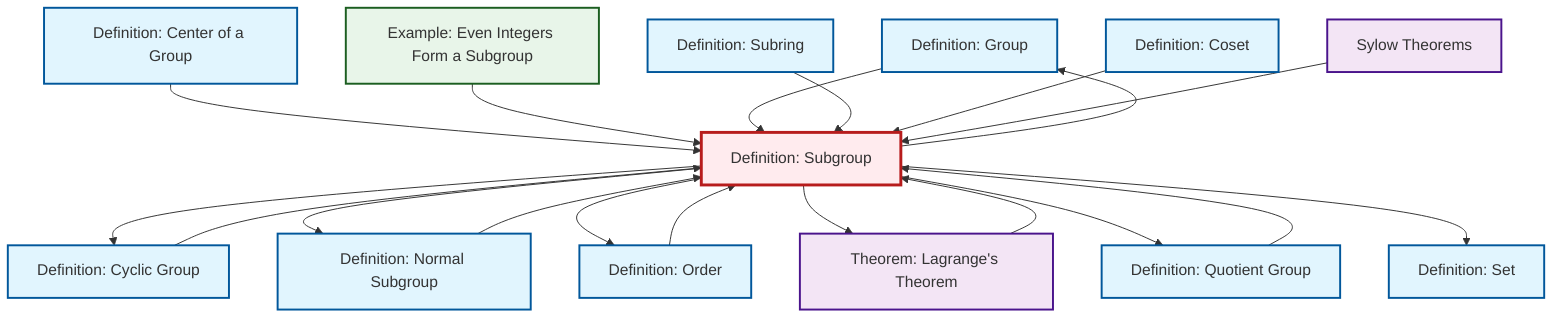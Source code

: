 graph TD
    classDef definition fill:#e1f5fe,stroke:#01579b,stroke-width:2px
    classDef theorem fill:#f3e5f5,stroke:#4a148c,stroke-width:2px
    classDef axiom fill:#fff3e0,stroke:#e65100,stroke-width:2px
    classDef example fill:#e8f5e9,stroke:#1b5e20,stroke-width:2px
    classDef current fill:#ffebee,stroke:#b71c1c,stroke-width:3px
    def-group["Definition: Group"]:::definition
    thm-lagrange["Theorem: Lagrange's Theorem"]:::theorem
    def-center-of-group["Definition: Center of a Group"]:::definition
    def-subgroup["Definition: Subgroup"]:::definition
    def-cyclic-group["Definition: Cyclic Group"]:::definition
    def-quotient-group["Definition: Quotient Group"]:::definition
    thm-sylow["Sylow Theorems"]:::theorem
    def-normal-subgroup["Definition: Normal Subgroup"]:::definition
    def-subring["Definition: Subring"]:::definition
    ex-even-integers-subgroup["Example: Even Integers Form a Subgroup"]:::example
    def-order["Definition: Order"]:::definition
    def-set["Definition: Set"]:::definition
    def-coset["Definition: Coset"]:::definition
    def-cyclic-group --> def-subgroup
    def-center-of-group --> def-subgroup
    def-subgroup --> def-cyclic-group
    ex-even-integers-subgroup --> def-subgroup
    def-subgroup --> def-normal-subgroup
    def-order --> def-subgroup
    def-subgroup --> def-order
    def-quotient-group --> def-subgroup
    def-group --> def-subgroup
    def-subring --> def-subgroup
    def-normal-subgroup --> def-subgroup
    def-subgroup --> thm-lagrange
    def-coset --> def-subgroup
    def-subgroup --> def-quotient-group
    def-subgroup --> def-group
    thm-lagrange --> def-subgroup
    thm-sylow --> def-subgroup
    def-subgroup --> def-set
    class def-subgroup current